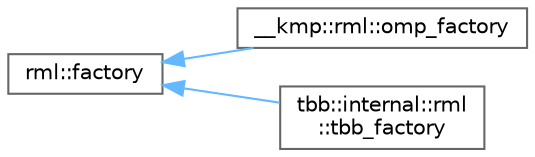 digraph "类继承关系图"
{
 // LATEX_PDF_SIZE
  bgcolor="transparent";
  edge [fontname=Helvetica,fontsize=10,labelfontname=Helvetica,labelfontsize=10];
  node [fontname=Helvetica,fontsize=10,shape=box,height=0.2,width=0.4];
  rankdir="LR";
  Node0 [id="Node000000",label="rml::factory",height=0.2,width=0.4,color="grey40", fillcolor="white", style="filled",URL="$classrml_1_1factory.html",tooltip=" "];
  Node0 -> Node1 [id="edge5869_Node000000_Node000001",dir="back",color="steelblue1",style="solid",tooltip=" "];
  Node1 [id="Node000001",label="__kmp::rml::omp_factory",height=0.2,width=0.4,color="grey40", fillcolor="white", style="filled",URL="$class____kmp_1_1rml_1_1omp__factory.html",tooltip=" "];
  Node0 -> Node2 [id="edge5870_Node000000_Node000002",dir="back",color="steelblue1",style="solid",tooltip=" "];
  Node2 [id="Node000002",label="tbb::internal::rml\l::tbb_factory",height=0.2,width=0.4,color="grey40", fillcolor="white", style="filled",URL="$classtbb_1_1internal_1_1rml_1_1tbb__factory.html",tooltip=" "];
}
